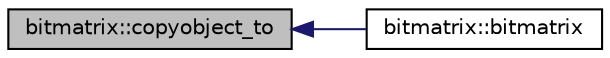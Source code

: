 digraph "bitmatrix::copyobject_to"
{
  edge [fontname="Helvetica",fontsize="10",labelfontname="Helvetica",labelfontsize="10"];
  node [fontname="Helvetica",fontsize="10",shape=record];
  rankdir="LR";
  Node13 [label="bitmatrix::copyobject_to",height=0.2,width=0.4,color="black", fillcolor="grey75", style="filled", fontcolor="black"];
  Node13 -> Node14 [dir="back",color="midnightblue",fontsize="10",style="solid",fontname="Helvetica"];
  Node14 [label="bitmatrix::bitmatrix",height=0.2,width=0.4,color="black", fillcolor="white", style="filled",URL="$de/dc8/classbitmatrix.html#a6a2ab85aca9b9c4a40336aceee91b24a"];
}
